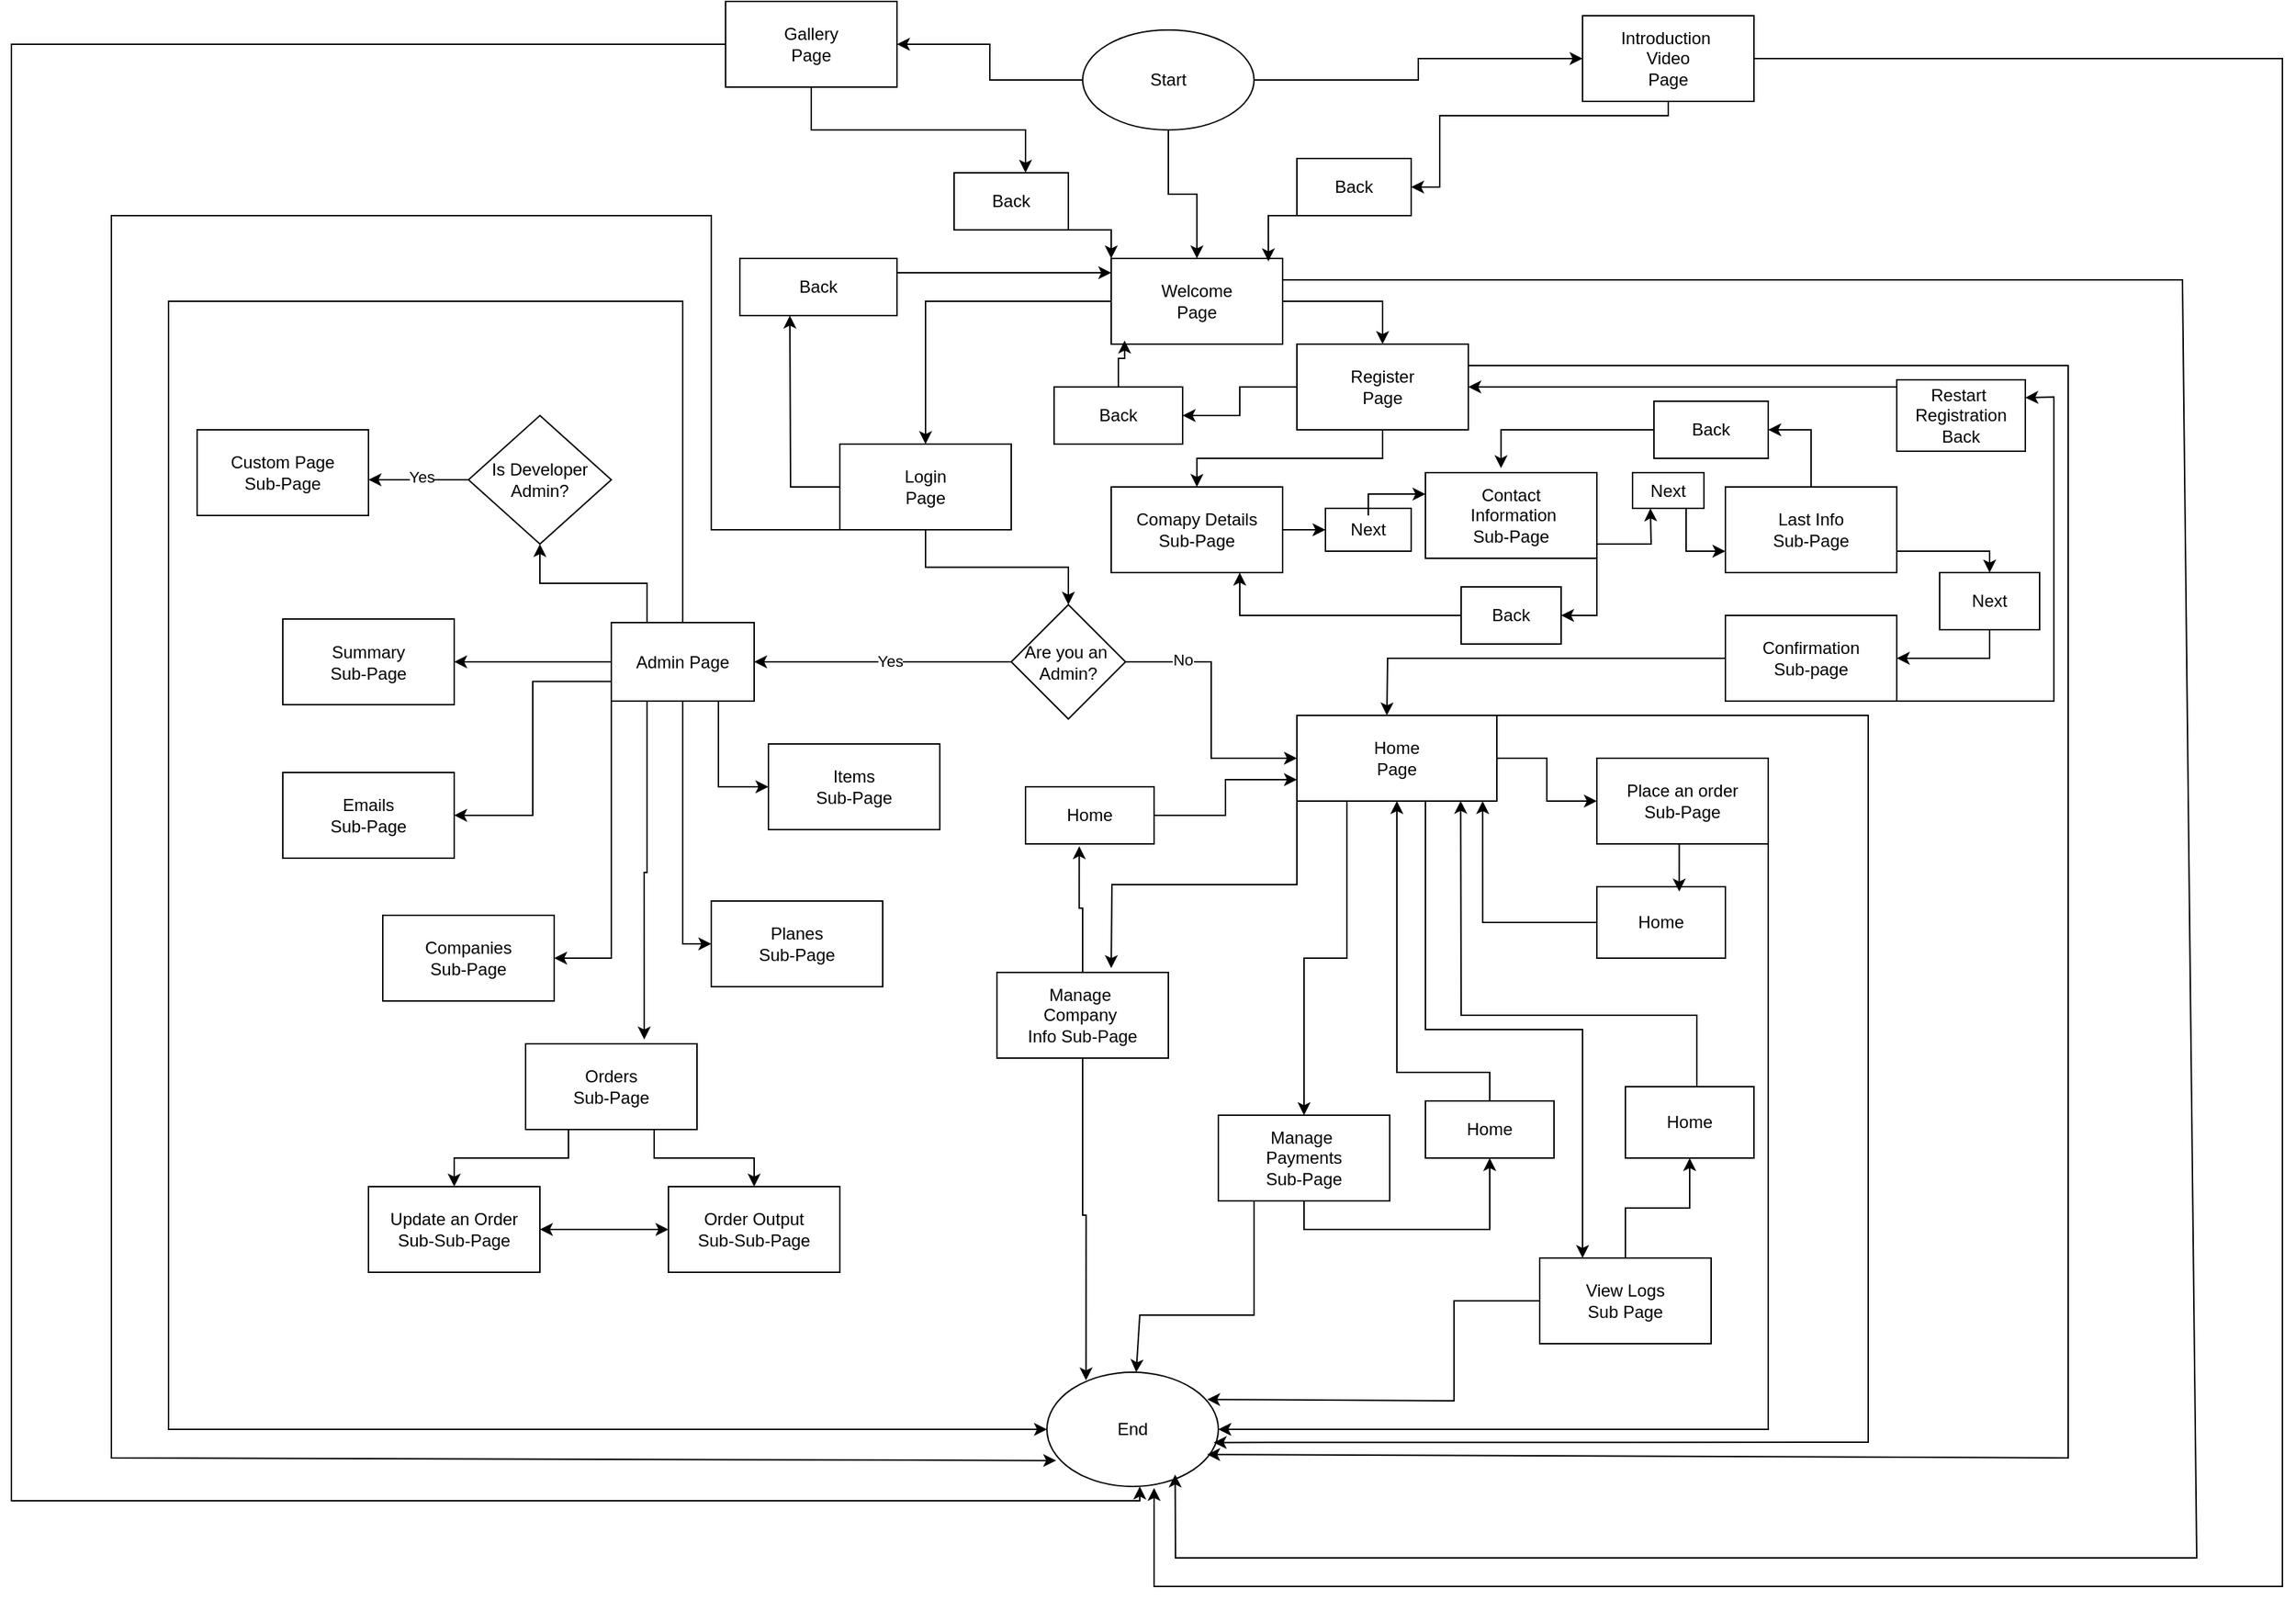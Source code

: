 <mxfile version="26.2.2">
  <diagram name="Page-1" id="-znicUmSZydc2KC38OyJ">
    <mxGraphModel dx="2530" dy="2089" grid="1" gridSize="10" guides="1" tooltips="1" connect="1" arrows="1" fold="1" page="1" pageScale="1" pageWidth="850" pageHeight="1100" math="0" shadow="0">
      <root>
        <mxCell id="0" />
        <mxCell id="1" parent="0" />
        <mxCell id="RxotbF4VRwW70MIJQykr-10" style="edgeStyle=orthogonalEdgeStyle;rounded=0;orthogonalLoop=1;jettySize=auto;html=1;entryX=0.5;entryY=0;entryDx=0;entryDy=0;" parent="1" source="RxotbF4VRwW70MIJQykr-1" target="RxotbF4VRwW70MIJQykr-2" edge="1">
          <mxGeometry relative="1" as="geometry" />
        </mxCell>
        <mxCell id="RxotbF4VRwW70MIJQykr-19" value="" style="edgeStyle=orthogonalEdgeStyle;rounded=0;orthogonalLoop=1;jettySize=auto;html=1;" parent="1" source="RxotbF4VRwW70MIJQykr-1" target="RxotbF4VRwW70MIJQykr-18" edge="1">
          <mxGeometry relative="1" as="geometry" />
        </mxCell>
        <mxCell id="RxotbF4VRwW70MIJQykr-21" value="" style="edgeStyle=orthogonalEdgeStyle;rounded=0;orthogonalLoop=1;jettySize=auto;html=1;" parent="1" source="RxotbF4VRwW70MIJQykr-1" target="RxotbF4VRwW70MIJQykr-20" edge="1">
          <mxGeometry relative="1" as="geometry" />
        </mxCell>
        <mxCell id="RxotbF4VRwW70MIJQykr-1" value="Start" style="ellipse;whiteSpace=wrap;html=1;" parent="1" vertex="1">
          <mxGeometry x="330" y="10" width="120" height="70" as="geometry" />
        </mxCell>
        <mxCell id="RxotbF4VRwW70MIJQykr-6" value="" style="edgeStyle=orthogonalEdgeStyle;rounded=0;orthogonalLoop=1;jettySize=auto;html=1;" parent="1" source="RxotbF4VRwW70MIJQykr-2" target="RxotbF4VRwW70MIJQykr-5" edge="1">
          <mxGeometry relative="1" as="geometry" />
        </mxCell>
        <mxCell id="TgoKjytJ8Vac0LaPC_0v-25" style="edgeStyle=orthogonalEdgeStyle;rounded=0;orthogonalLoop=1;jettySize=auto;html=1;exitX=1;exitY=0.5;exitDx=0;exitDy=0;entryX=0.5;entryY=0;entryDx=0;entryDy=0;" edge="1" parent="1" source="RxotbF4VRwW70MIJQykr-2" target="RxotbF4VRwW70MIJQykr-11">
          <mxGeometry relative="1" as="geometry" />
        </mxCell>
        <mxCell id="RxotbF4VRwW70MIJQykr-2" value="Welcome&lt;div&gt;Page&lt;/div&gt;" style="rounded=0;whiteSpace=wrap;html=1;" parent="1" vertex="1">
          <mxGeometry x="350" y="170" width="120" height="60" as="geometry" />
        </mxCell>
        <mxCell id="RxotbF4VRwW70MIJQykr-30" style="edgeStyle=orthogonalEdgeStyle;rounded=0;orthogonalLoop=1;jettySize=auto;html=1;exitX=0.5;exitY=1;exitDx=0;exitDy=0;entryX=0.5;entryY=0;entryDx=0;entryDy=0;" parent="1" source="RxotbF4VRwW70MIJQykr-5" target="RxotbF4VRwW70MIJQykr-29" edge="1">
          <mxGeometry relative="1" as="geometry" />
        </mxCell>
        <mxCell id="RxotbF4VRwW70MIJQykr-5" value="Login&lt;div&gt;Page&lt;/div&gt;" style="rounded=0;whiteSpace=wrap;html=1;" parent="1" vertex="1">
          <mxGeometry x="160" y="300" width="120" height="60" as="geometry" />
        </mxCell>
        <mxCell id="RxotbF4VRwW70MIJQykr-9" style="edgeStyle=orthogonalEdgeStyle;rounded=0;orthogonalLoop=1;jettySize=auto;html=1;exitX=1;exitY=0.5;exitDx=0;exitDy=0;" parent="1" source="RxotbF4VRwW70MIJQykr-7" edge="1">
          <mxGeometry relative="1" as="geometry">
            <mxPoint x="350" y="180" as="targetPoint" />
            <mxPoint x="250" y="90" as="sourcePoint" />
            <Array as="points">
              <mxPoint x="350" y="180" />
            </Array>
          </mxGeometry>
        </mxCell>
        <mxCell id="RxotbF4VRwW70MIJQykr-7" value="Back" style="rounded=0;whiteSpace=wrap;html=1;" parent="1" vertex="1">
          <mxGeometry x="90" y="170" width="110" height="40" as="geometry" />
        </mxCell>
        <mxCell id="RxotbF4VRwW70MIJQykr-36" style="edgeStyle=orthogonalEdgeStyle;rounded=0;orthogonalLoop=1;jettySize=auto;html=1;exitX=0.5;exitY=1;exitDx=0;exitDy=0;" parent="1" source="RxotbF4VRwW70MIJQykr-11" target="RxotbF4VRwW70MIJQykr-35" edge="1">
          <mxGeometry relative="1" as="geometry" />
        </mxCell>
        <mxCell id="TgoKjytJ8Vac0LaPC_0v-3" value="" style="edgeStyle=orthogonalEdgeStyle;rounded=0;orthogonalLoop=1;jettySize=auto;html=1;" edge="1" parent="1" source="RxotbF4VRwW70MIJQykr-11" target="RxotbF4VRwW70MIJQykr-13">
          <mxGeometry relative="1" as="geometry" />
        </mxCell>
        <mxCell id="RxotbF4VRwW70MIJQykr-11" value="Register&lt;div&gt;Page&lt;/div&gt;" style="whiteSpace=wrap;html=1;rounded=0;" parent="1" vertex="1">
          <mxGeometry x="480" y="230" width="120" height="60" as="geometry" />
        </mxCell>
        <mxCell id="RxotbF4VRwW70MIJQykr-13" value="Back" style="whiteSpace=wrap;html=1;rounded=0;" parent="1" vertex="1">
          <mxGeometry x="310" y="260" width="90" height="40" as="geometry" />
        </mxCell>
        <mxCell id="RxotbF4VRwW70MIJQykr-16" style="edgeStyle=orthogonalEdgeStyle;rounded=0;orthogonalLoop=1;jettySize=auto;html=1;exitX=0;exitY=0.5;exitDx=0;exitDy=0;" parent="1" source="RxotbF4VRwW70MIJQykr-5" edge="1">
          <mxGeometry relative="1" as="geometry">
            <mxPoint x="125" y="210" as="targetPoint" />
          </mxGeometry>
        </mxCell>
        <mxCell id="RxotbF4VRwW70MIJQykr-25" value="" style="edgeStyle=orthogonalEdgeStyle;rounded=0;orthogonalLoop=1;jettySize=auto;html=1;" parent="1" source="RxotbF4VRwW70MIJQykr-18" target="RxotbF4VRwW70MIJQykr-24" edge="1">
          <mxGeometry relative="1" as="geometry">
            <Array as="points">
              <mxPoint x="140" y="80" />
              <mxPoint x="290" y="80" />
            </Array>
          </mxGeometry>
        </mxCell>
        <mxCell id="RxotbF4VRwW70MIJQykr-18" value="Gallery&lt;div&gt;Page&lt;/div&gt;" style="whiteSpace=wrap;html=1;" parent="1" vertex="1">
          <mxGeometry x="80" y="-10" width="120" height="60" as="geometry" />
        </mxCell>
        <mxCell id="RxotbF4VRwW70MIJQykr-23" value="" style="edgeStyle=orthogonalEdgeStyle;rounded=0;orthogonalLoop=1;jettySize=auto;html=1;" parent="1" source="RxotbF4VRwW70MIJQykr-20" target="RxotbF4VRwW70MIJQykr-22" edge="1">
          <mxGeometry relative="1" as="geometry">
            <Array as="points">
              <mxPoint x="740" y="70" />
              <mxPoint x="580" y="70" />
              <mxPoint x="580" y="120" />
            </Array>
          </mxGeometry>
        </mxCell>
        <mxCell id="RxotbF4VRwW70MIJQykr-20" value="Introduction&amp;nbsp;&lt;div&gt;Video&lt;/div&gt;&lt;div&gt;Page&lt;/div&gt;" style="whiteSpace=wrap;html=1;" parent="1" vertex="1">
          <mxGeometry x="680" width="120" height="60" as="geometry" />
        </mxCell>
        <mxCell id="RxotbF4VRwW70MIJQykr-22" value="Back" style="whiteSpace=wrap;html=1;" parent="1" vertex="1">
          <mxGeometry x="480" y="100" width="80" height="40" as="geometry" />
        </mxCell>
        <mxCell id="RxotbF4VRwW70MIJQykr-28" style="edgeStyle=orthogonalEdgeStyle;rounded=0;orthogonalLoop=1;jettySize=auto;html=1;exitX=1;exitY=1;exitDx=0;exitDy=0;entryX=0;entryY=0;entryDx=0;entryDy=0;" parent="1" source="RxotbF4VRwW70MIJQykr-24" target="RxotbF4VRwW70MIJQykr-2" edge="1">
          <mxGeometry relative="1" as="geometry" />
        </mxCell>
        <mxCell id="RxotbF4VRwW70MIJQykr-24" value="Back" style="whiteSpace=wrap;html=1;" parent="1" vertex="1">
          <mxGeometry x="240" y="110" width="80" height="40" as="geometry" />
        </mxCell>
        <mxCell id="RxotbF4VRwW70MIJQykr-27" style="edgeStyle=orthogonalEdgeStyle;rounded=0;orthogonalLoop=1;jettySize=auto;html=1;exitX=0;exitY=1;exitDx=0;exitDy=0;entryX=0.917;entryY=0.033;entryDx=0;entryDy=0;entryPerimeter=0;" parent="1" source="RxotbF4VRwW70MIJQykr-22" target="RxotbF4VRwW70MIJQykr-2" edge="1">
          <mxGeometry relative="1" as="geometry" />
        </mxCell>
        <mxCell id="RxotbF4VRwW70MIJQykr-32" value="" style="edgeStyle=orthogonalEdgeStyle;rounded=0;orthogonalLoop=1;jettySize=auto;html=1;" parent="1" source="RxotbF4VRwW70MIJQykr-29" target="RxotbF4VRwW70MIJQykr-31" edge="1">
          <mxGeometry relative="1" as="geometry" />
        </mxCell>
        <mxCell id="RxotbF4VRwW70MIJQykr-37" value="Yes" style="edgeLabel;html=1;align=center;verticalAlign=middle;resizable=0;points=[];" parent="RxotbF4VRwW70MIJQykr-32" vertex="1" connectable="0">
          <mxGeometry x="-0.05" y="-1" relative="1" as="geometry">
            <mxPoint as="offset" />
          </mxGeometry>
        </mxCell>
        <mxCell id="RxotbF4VRwW70MIJQykr-34" value="" style="edgeStyle=orthogonalEdgeStyle;rounded=0;orthogonalLoop=1;jettySize=auto;html=1;" parent="1" source="RxotbF4VRwW70MIJQykr-29" target="RxotbF4VRwW70MIJQykr-33" edge="1">
          <mxGeometry relative="1" as="geometry" />
        </mxCell>
        <mxCell id="RxotbF4VRwW70MIJQykr-38" value="No" style="edgeLabel;html=1;align=center;verticalAlign=middle;resizable=0;points=[];" parent="RxotbF4VRwW70MIJQykr-34" vertex="1" connectable="0">
          <mxGeometry x="-0.572" y="2" relative="1" as="geometry">
            <mxPoint as="offset" />
          </mxGeometry>
        </mxCell>
        <mxCell id="RxotbF4VRwW70MIJQykr-29" value="Are you an&amp;nbsp;&lt;div&gt;Admin?&lt;/div&gt;" style="rhombus;whiteSpace=wrap;html=1;" parent="1" vertex="1">
          <mxGeometry x="280" y="412.5" width="80" height="80" as="geometry" />
        </mxCell>
        <mxCell id="RxotbF4VRwW70MIJQykr-42" value="" style="edgeStyle=orthogonalEdgeStyle;rounded=0;orthogonalLoop=1;jettySize=auto;html=1;" parent="1" source="RxotbF4VRwW70MIJQykr-31" target="RxotbF4VRwW70MIJQykr-41" edge="1">
          <mxGeometry relative="1" as="geometry" />
        </mxCell>
        <mxCell id="RxotbF4VRwW70MIJQykr-48" style="edgeStyle=orthogonalEdgeStyle;rounded=0;orthogonalLoop=1;jettySize=auto;html=1;exitX=0.75;exitY=1;exitDx=0;exitDy=0;entryX=0;entryY=0.5;entryDx=0;entryDy=0;" parent="1" source="RxotbF4VRwW70MIJQykr-31" target="RxotbF4VRwW70MIJQykr-43" edge="1">
          <mxGeometry relative="1" as="geometry" />
        </mxCell>
        <mxCell id="RxotbF4VRwW70MIJQykr-49" style="edgeStyle=orthogonalEdgeStyle;rounded=0;orthogonalLoop=1;jettySize=auto;html=1;exitX=0.5;exitY=1;exitDx=0;exitDy=0;entryX=0;entryY=0.5;entryDx=0;entryDy=0;" parent="1" source="RxotbF4VRwW70MIJQykr-31" target="RxotbF4VRwW70MIJQykr-44" edge="1">
          <mxGeometry relative="1" as="geometry" />
        </mxCell>
        <mxCell id="RxotbF4VRwW70MIJQykr-52" style="edgeStyle=orthogonalEdgeStyle;rounded=0;orthogonalLoop=1;jettySize=auto;html=1;exitX=0;exitY=1;exitDx=0;exitDy=0;entryX=1;entryY=0.5;entryDx=0;entryDy=0;" parent="1" source="RxotbF4VRwW70MIJQykr-31" target="RxotbF4VRwW70MIJQykr-46" edge="1">
          <mxGeometry relative="1" as="geometry" />
        </mxCell>
        <mxCell id="RxotbF4VRwW70MIJQykr-53" style="edgeStyle=orthogonalEdgeStyle;rounded=0;orthogonalLoop=1;jettySize=auto;html=1;exitX=0;exitY=0.75;exitDx=0;exitDy=0;entryX=1;entryY=0.5;entryDx=0;entryDy=0;" parent="1" source="RxotbF4VRwW70MIJQykr-31" target="RxotbF4VRwW70MIJQykr-45" edge="1">
          <mxGeometry relative="1" as="geometry" />
        </mxCell>
        <mxCell id="RxotbF4VRwW70MIJQykr-56" style="edgeStyle=orthogonalEdgeStyle;rounded=0;orthogonalLoop=1;jettySize=auto;html=1;exitX=0.25;exitY=0;exitDx=0;exitDy=0;entryX=0.5;entryY=1;entryDx=0;entryDy=0;" parent="1" source="RxotbF4VRwW70MIJQykr-31" target="RxotbF4VRwW70MIJQykr-55" edge="1">
          <mxGeometry relative="1" as="geometry" />
        </mxCell>
        <mxCell id="RxotbF4VRwW70MIJQykr-57" value="&lt;div&gt;&lt;br&gt;&lt;/div&gt;&lt;div&gt;&lt;br&gt;&lt;/div&gt;" style="edgeLabel;html=1;align=center;verticalAlign=middle;resizable=0;points=[];" parent="RxotbF4VRwW70MIJQykr-56" vertex="1" connectable="0">
          <mxGeometry x="0.023" y="-2" relative="1" as="geometry">
            <mxPoint x="1" as="offset" />
          </mxGeometry>
        </mxCell>
        <mxCell id="RxotbF4VRwW70MIJQykr-31" value="Admin Page" style="whiteSpace=wrap;html=1;" parent="1" vertex="1">
          <mxGeometry y="425" width="100" height="55" as="geometry" />
        </mxCell>
        <mxCell id="RxotbF4VRwW70MIJQykr-70" style="edgeStyle=orthogonalEdgeStyle;rounded=0;orthogonalLoop=1;jettySize=auto;html=1;exitX=0.25;exitY=1;exitDx=0;exitDy=0;entryX=0.5;entryY=0;entryDx=0;entryDy=0;" parent="1" source="RxotbF4VRwW70MIJQykr-33" target="RxotbF4VRwW70MIJQykr-65" edge="1">
          <mxGeometry relative="1" as="geometry" />
        </mxCell>
        <mxCell id="RxotbF4VRwW70MIJQykr-71" style="edgeStyle=orthogonalEdgeStyle;rounded=0;orthogonalLoop=1;jettySize=auto;html=1;exitX=0.75;exitY=1;exitDx=0;exitDy=0;entryX=0.25;entryY=0;entryDx=0;entryDy=0;" parent="1" source="RxotbF4VRwW70MIJQykr-33" target="RxotbF4VRwW70MIJQykr-66" edge="1">
          <mxGeometry relative="1" as="geometry">
            <Array as="points">
              <mxPoint x="570" y="550" />
              <mxPoint x="570" y="710" />
              <mxPoint x="680" y="710" />
            </Array>
          </mxGeometry>
        </mxCell>
        <mxCell id="RxotbF4VRwW70MIJQykr-72" style="edgeStyle=orthogonalEdgeStyle;rounded=0;orthogonalLoop=1;jettySize=auto;html=1;exitX=1;exitY=0.5;exitDx=0;exitDy=0;entryX=0;entryY=0.5;entryDx=0;entryDy=0;" parent="1" source="RxotbF4VRwW70MIJQykr-33" target="RxotbF4VRwW70MIJQykr-67" edge="1">
          <mxGeometry relative="1" as="geometry" />
        </mxCell>
        <mxCell id="RxotbF4VRwW70MIJQykr-33" value="Home&lt;div&gt;Page&lt;/div&gt;" style="whiteSpace=wrap;html=1;" parent="1" vertex="1">
          <mxGeometry x="480" y="490" width="140" height="60" as="geometry" />
        </mxCell>
        <mxCell id="TgoKjytJ8Vac0LaPC_0v-29" style="edgeStyle=orthogonalEdgeStyle;rounded=0;orthogonalLoop=1;jettySize=auto;html=1;exitX=1;exitY=0.5;exitDx=0;exitDy=0;entryX=0;entryY=0.5;entryDx=0;entryDy=0;" edge="1" parent="1" source="RxotbF4VRwW70MIJQykr-35" target="TgoKjytJ8Vac0LaPC_0v-28">
          <mxGeometry relative="1" as="geometry" />
        </mxCell>
        <mxCell id="RxotbF4VRwW70MIJQykr-35" value="Comapy Details&lt;div&gt;Sub-Page&lt;/div&gt;" style="whiteSpace=wrap;html=1;rounded=0;" parent="1" vertex="1">
          <mxGeometry x="350" y="330" width="120" height="60" as="geometry" />
        </mxCell>
        <mxCell id="RxotbF4VRwW70MIJQykr-41" value="Summary&lt;div&gt;Sub-Page&lt;/div&gt;" style="whiteSpace=wrap;html=1;" parent="1" vertex="1">
          <mxGeometry x="-230" y="422.5" width="120" height="60" as="geometry" />
        </mxCell>
        <mxCell id="RxotbF4VRwW70MIJQykr-43" value="Items&lt;div&gt;Sub-Page&lt;/div&gt;" style="whiteSpace=wrap;html=1;" parent="1" vertex="1">
          <mxGeometry x="110" y="510" width="120" height="60" as="geometry" />
        </mxCell>
        <mxCell id="RxotbF4VRwW70MIJQykr-44" value="Planes&lt;div&gt;Sub-Page&lt;/div&gt;" style="whiteSpace=wrap;html=1;" parent="1" vertex="1">
          <mxGeometry x="70" y="620" width="120" height="60" as="geometry" />
        </mxCell>
        <mxCell id="RxotbF4VRwW70MIJQykr-45" value="Emails&lt;div&gt;Sub-Page&lt;/div&gt;" style="whiteSpace=wrap;html=1;" parent="1" vertex="1">
          <mxGeometry x="-230" y="530" width="120" height="60" as="geometry" />
        </mxCell>
        <mxCell id="RxotbF4VRwW70MIJQykr-46" value="Companies&lt;div&gt;Sub-Page&lt;/div&gt;" style="whiteSpace=wrap;html=1;" parent="1" vertex="1">
          <mxGeometry x="-160" y="630" width="120" height="60" as="geometry" />
        </mxCell>
        <mxCell id="XwJw89A8hsT24YQSYN0T-3" style="edgeStyle=orthogonalEdgeStyle;rounded=0;orthogonalLoop=1;jettySize=auto;html=1;exitX=0.25;exitY=1;exitDx=0;exitDy=0;entryX=0.5;entryY=0;entryDx=0;entryDy=0;" parent="1" source="RxotbF4VRwW70MIJQykr-47" target="XwJw89A8hsT24YQSYN0T-1" edge="1">
          <mxGeometry relative="1" as="geometry" />
        </mxCell>
        <mxCell id="XwJw89A8hsT24YQSYN0T-4" style="edgeStyle=orthogonalEdgeStyle;rounded=0;orthogonalLoop=1;jettySize=auto;html=1;exitX=0.75;exitY=1;exitDx=0;exitDy=0;" parent="1" source="RxotbF4VRwW70MIJQykr-47" target="XwJw89A8hsT24YQSYN0T-2" edge="1">
          <mxGeometry relative="1" as="geometry" />
        </mxCell>
        <mxCell id="RxotbF4VRwW70MIJQykr-47" value="Orders&lt;div&gt;Sub-Page&lt;/div&gt;" style="whiteSpace=wrap;html=1;" parent="1" vertex="1">
          <mxGeometry x="-60" y="720" width="120" height="60" as="geometry" />
        </mxCell>
        <mxCell id="RxotbF4VRwW70MIJQykr-54" style="edgeStyle=orthogonalEdgeStyle;rounded=0;orthogonalLoop=1;jettySize=auto;html=1;exitX=0.25;exitY=1;exitDx=0;exitDy=0;entryX=0.692;entryY=-0.05;entryDx=0;entryDy=0;entryPerimeter=0;" parent="1" source="RxotbF4VRwW70MIJQykr-31" target="RxotbF4VRwW70MIJQykr-47" edge="1">
          <mxGeometry relative="1" as="geometry" />
        </mxCell>
        <mxCell id="RxotbF4VRwW70MIJQykr-59" style="edgeStyle=orthogonalEdgeStyle;rounded=0;orthogonalLoop=1;jettySize=auto;html=1;exitX=0;exitY=0.5;exitDx=0;exitDy=0;" parent="1" source="RxotbF4VRwW70MIJQykr-55" edge="1">
          <mxGeometry relative="1" as="geometry">
            <mxPoint x="-170" y="325" as="targetPoint" />
          </mxGeometry>
        </mxCell>
        <mxCell id="RxotbF4VRwW70MIJQykr-60" value="Yes" style="edgeLabel;html=1;align=center;verticalAlign=middle;resizable=0;points=[];" parent="RxotbF4VRwW70MIJQykr-59" vertex="1" connectable="0">
          <mxGeometry x="-0.064" y="-2" relative="1" as="geometry">
            <mxPoint as="offset" />
          </mxGeometry>
        </mxCell>
        <mxCell id="RxotbF4VRwW70MIJQykr-55" value="Is Developer Admin?" style="rhombus;whiteSpace=wrap;html=1;" parent="1" vertex="1">
          <mxGeometry x="-100" y="280" width="100" height="90" as="geometry" />
        </mxCell>
        <mxCell id="RxotbF4VRwW70MIJQykr-61" value="Custom Page&lt;div&gt;Sub-Page&lt;/div&gt;" style="rounded=0;whiteSpace=wrap;html=1;" parent="1" vertex="1">
          <mxGeometry x="-290" y="290" width="120" height="60" as="geometry" />
        </mxCell>
        <mxCell id="RxotbF4VRwW70MIJQykr-64" value="Manage&amp;nbsp;&lt;div&gt;Company&amp;nbsp;&lt;/div&gt;&lt;div&gt;Info Sub-Page&lt;/div&gt;" style="rounded=0;whiteSpace=wrap;html=1;" parent="1" vertex="1">
          <mxGeometry x="270" y="670" width="120" height="60" as="geometry" />
        </mxCell>
        <mxCell id="TgoKjytJ8Vac0LaPC_0v-15" style="edgeStyle=orthogonalEdgeStyle;rounded=0;orthogonalLoop=1;jettySize=auto;html=1;exitX=0.5;exitY=1;exitDx=0;exitDy=0;entryX=0.5;entryY=1;entryDx=0;entryDy=0;" edge="1" parent="1" source="RxotbF4VRwW70MIJQykr-65" target="TgoKjytJ8Vac0LaPC_0v-9">
          <mxGeometry relative="1" as="geometry" />
        </mxCell>
        <mxCell id="RxotbF4VRwW70MIJQykr-65" value="Manage&amp;nbsp;&lt;div&gt;Payments&lt;/div&gt;&lt;div&gt;Sub-Page&lt;/div&gt;" style="rounded=0;whiteSpace=wrap;html=1;" parent="1" vertex="1">
          <mxGeometry x="425" y="770" width="120" height="60" as="geometry" />
        </mxCell>
        <mxCell id="TgoKjytJ8Vac0LaPC_0v-12" style="edgeStyle=orthogonalEdgeStyle;rounded=0;orthogonalLoop=1;jettySize=auto;html=1;entryX=0.5;entryY=1;entryDx=0;entryDy=0;" edge="1" parent="1" source="RxotbF4VRwW70MIJQykr-66" target="TgoKjytJ8Vac0LaPC_0v-7">
          <mxGeometry relative="1" as="geometry" />
        </mxCell>
        <mxCell id="RxotbF4VRwW70MIJQykr-66" value="View Logs&lt;div&gt;Sub Page&lt;/div&gt;" style="rounded=0;whiteSpace=wrap;html=1;" parent="1" vertex="1">
          <mxGeometry x="650" y="870" width="120" height="60" as="geometry" />
        </mxCell>
        <mxCell id="RxotbF4VRwW70MIJQykr-67" value="Place an order&lt;div&gt;Sub-Page&lt;/div&gt;" style="rounded=0;whiteSpace=wrap;html=1;" parent="1" vertex="1">
          <mxGeometry x="690" y="520" width="120" height="60" as="geometry" />
        </mxCell>
        <mxCell id="RxotbF4VRwW70MIJQykr-69" style="edgeStyle=orthogonalEdgeStyle;rounded=0;orthogonalLoop=1;jettySize=auto;html=1;exitX=0;exitY=1;exitDx=0;exitDy=0;" parent="1" source="RxotbF4VRwW70MIJQykr-33" edge="1">
          <mxGeometry relative="1" as="geometry">
            <mxPoint x="350" y="667" as="targetPoint" />
          </mxGeometry>
        </mxCell>
        <mxCell id="TgoKjytJ8Vac0LaPC_0v-44" style="edgeStyle=orthogonalEdgeStyle;rounded=0;orthogonalLoop=1;jettySize=auto;html=1;exitX=1;exitY=1;exitDx=0;exitDy=0;entryX=1;entryY=0.5;entryDx=0;entryDy=0;" edge="1" parent="1" source="RxotbF4VRwW70MIJQykr-73" target="TgoKjytJ8Vac0LaPC_0v-43">
          <mxGeometry relative="1" as="geometry">
            <Array as="points">
              <mxPoint x="690" y="420" />
            </Array>
          </mxGeometry>
        </mxCell>
        <mxCell id="RxotbF4VRwW70MIJQykr-73" value="Contact&lt;div&gt;&amp;nbsp;Information&lt;/div&gt;&lt;div&gt;Sub-Page&lt;/div&gt;" style="whiteSpace=wrap;html=1;rounded=0;" parent="1" vertex="1">
          <mxGeometry x="570" y="320" width="120" height="60" as="geometry" />
        </mxCell>
        <mxCell id="TgoKjytJ8Vac0LaPC_0v-41" style="edgeStyle=orthogonalEdgeStyle;rounded=0;orthogonalLoop=1;jettySize=auto;html=1;exitX=1;exitY=0.75;exitDx=0;exitDy=0;entryX=0.5;entryY=0;entryDx=0;entryDy=0;" edge="1" parent="1" source="RxotbF4VRwW70MIJQykr-75" target="TgoKjytJ8Vac0LaPC_0v-39">
          <mxGeometry relative="1" as="geometry">
            <Array as="points">
              <mxPoint x="965" y="375" />
            </Array>
          </mxGeometry>
        </mxCell>
        <mxCell id="TgoKjytJ8Vac0LaPC_0v-49" style="edgeStyle=orthogonalEdgeStyle;rounded=0;orthogonalLoop=1;jettySize=auto;html=1;exitX=0.5;exitY=0;exitDx=0;exitDy=0;entryX=1;entryY=0.5;entryDx=0;entryDy=0;" edge="1" parent="1" source="RxotbF4VRwW70MIJQykr-75" target="TgoKjytJ8Vac0LaPC_0v-48">
          <mxGeometry relative="1" as="geometry" />
        </mxCell>
        <mxCell id="RxotbF4VRwW70MIJQykr-75" value="Last Info&lt;div&gt;Sub-Page&lt;/div&gt;" style="whiteSpace=wrap;html=1;rounded=0;" parent="1" vertex="1">
          <mxGeometry x="780" y="330" width="120" height="60" as="geometry" />
        </mxCell>
        <mxCell id="RxotbF4VRwW70MIJQykr-77" value="Confirmation&lt;div&gt;Sub-page&lt;/div&gt;" style="whiteSpace=wrap;html=1;rounded=0;" parent="1" vertex="1">
          <mxGeometry x="780" y="420" width="120" height="60" as="geometry" />
        </mxCell>
        <mxCell id="RxotbF4VRwW70MIJQykr-80" style="edgeStyle=orthogonalEdgeStyle;rounded=0;orthogonalLoop=1;jettySize=auto;html=1;exitX=0;exitY=0.5;exitDx=0;exitDy=0;" parent="1" source="RxotbF4VRwW70MIJQykr-77" edge="1">
          <mxGeometry relative="1" as="geometry">
            <mxPoint x="543" y="490" as="targetPoint" />
          </mxGeometry>
        </mxCell>
        <mxCell id="RxotbF4VRwW70MIJQykr-89" value="End" style="ellipse;whiteSpace=wrap;html=1;" parent="1" vertex="1">
          <mxGeometry x="305" y="950" width="120" height="80" as="geometry" />
        </mxCell>
        <mxCell id="RxotbF4VRwW70MIJQykr-90" value="" style="endArrow=classic;html=1;rounded=0;exitX=0.5;exitY=0;exitDx=0;exitDy=0;entryX=0;entryY=0.5;entryDx=0;entryDy=0;" parent="1" source="RxotbF4VRwW70MIJQykr-31" target="RxotbF4VRwW70MIJQykr-89" edge="1">
          <mxGeometry width="50" height="50" relative="1" as="geometry">
            <mxPoint x="50" y="420" as="sourcePoint" />
            <mxPoint x="100" y="370" as="targetPoint" />
            <Array as="points">
              <mxPoint x="50" y="200" />
              <mxPoint x="-310" y="200" />
              <mxPoint x="-310" y="990" />
            </Array>
          </mxGeometry>
        </mxCell>
        <mxCell id="RxotbF4VRwW70MIJQykr-93" value="" style="endArrow=classic;html=1;rounded=0;entryX=0.054;entryY=0.773;entryDx=0;entryDy=0;entryPerimeter=0;" parent="1" target="RxotbF4VRwW70MIJQykr-89" edge="1">
          <mxGeometry width="50" height="50" relative="1" as="geometry">
            <mxPoint x="160" y="360" as="sourcePoint" />
            <mxPoint x="210" y="310" as="targetPoint" />
            <Array as="points">
              <mxPoint x="70" y="360" />
              <mxPoint x="70" y="140" />
              <mxPoint x="-350" y="140" />
              <mxPoint x="-350" y="1010" />
            </Array>
          </mxGeometry>
        </mxCell>
        <mxCell id="RxotbF4VRwW70MIJQykr-94" value="" style="endArrow=classic;html=1;rounded=0;exitX=0;exitY=0.5;exitDx=0;exitDy=0;" parent="1" edge="1" source="RxotbF4VRwW70MIJQykr-18">
          <mxGeometry width="50" height="50" relative="1" as="geometry">
            <mxPoint x="150" y="110" as="sourcePoint" />
            <mxPoint x="370" y="1030" as="targetPoint" />
            <Array as="points">
              <mxPoint x="-420" y="20" />
              <mxPoint x="-420" y="1040" />
              <mxPoint x="370" y="1040" />
            </Array>
          </mxGeometry>
        </mxCell>
        <mxCell id="RxotbF4VRwW70MIJQykr-95" value="" style="endArrow=classic;html=1;rounded=0;exitX=1;exitY=0.5;exitDx=0;exitDy=0;" parent="1" edge="1" source="RxotbF4VRwW70MIJQykr-20">
          <mxGeometry width="50" height="50" relative="1" as="geometry">
            <mxPoint x="650" y="110" as="sourcePoint" />
            <mxPoint x="380" y="1031" as="targetPoint" />
            <Array as="points">
              <mxPoint x="1170" y="30" />
              <mxPoint x="1170" y="1100" />
              <mxPoint x="380" y="1100" />
            </Array>
          </mxGeometry>
        </mxCell>
        <mxCell id="RxotbF4VRwW70MIJQykr-97" value="" style="endArrow=classic;html=1;rounded=0;" parent="1" target="RxotbF4VRwW70MIJQykr-89" edge="1">
          <mxGeometry width="50" height="50" relative="1" as="geometry">
            <mxPoint x="450" y="830" as="sourcePoint" />
            <mxPoint x="500" y="660" as="targetPoint" />
            <Array as="points">
              <mxPoint x="450" y="910" />
              <mxPoint x="370" y="910" />
            </Array>
          </mxGeometry>
        </mxCell>
        <mxCell id="RxotbF4VRwW70MIJQykr-99" value="" style="endArrow=classic;html=1;rounded=0;entryX=0.935;entryY=0.238;entryDx=0;entryDy=0;entryPerimeter=0;exitX=0;exitY=0.5;exitDx=0;exitDy=0;" parent="1" target="RxotbF4VRwW70MIJQykr-89" edge="1" source="RxotbF4VRwW70MIJQykr-66">
          <mxGeometry width="50" height="50" relative="1" as="geometry">
            <mxPoint x="620" y="710" as="sourcePoint" />
            <mxPoint x="410" y="950" as="targetPoint" />
            <Array as="points">
              <mxPoint x="590" y="900" />
              <mxPoint x="590" y="970" />
            </Array>
          </mxGeometry>
        </mxCell>
        <mxCell id="RxotbF4VRwW70MIJQykr-100" value="" style="endArrow=classic;html=1;rounded=0;entryX=1;entryY=0.5;entryDx=0;entryDy=0;" parent="1" target="RxotbF4VRwW70MIJQykr-89" edge="1">
          <mxGeometry width="50" height="50" relative="1" as="geometry">
            <mxPoint x="810" y="570" as="sourcePoint" />
            <mxPoint x="860" y="520" as="targetPoint" />
            <Array as="points">
              <mxPoint x="810" y="990" />
              <mxPoint x="610" y="990" />
            </Array>
          </mxGeometry>
        </mxCell>
        <mxCell id="RxotbF4VRwW70MIJQykr-101" value="" style="endArrow=classic;html=1;rounded=0;entryX=0.935;entryY=0.72;entryDx=0;entryDy=0;entryPerimeter=0;exitX=1;exitY=0.25;exitDx=0;exitDy=0;" parent="1" target="RxotbF4VRwW70MIJQykr-89" edge="1" source="RxotbF4VRwW70MIJQykr-11">
          <mxGeometry width="50" height="50" relative="1" as="geometry">
            <mxPoint x="560" y="320" as="sourcePoint" />
            <mxPoint x="610" y="270" as="targetPoint" />
            <Array as="points">
              <mxPoint x="1020" y="245" />
              <mxPoint x="1020" y="1010" />
            </Array>
          </mxGeometry>
        </mxCell>
        <mxCell id="RxotbF4VRwW70MIJQykr-102" value="" style="endArrow=classic;html=1;rounded=0;entryX=0.748;entryY=0.895;entryDx=0;entryDy=0;entryPerimeter=0;exitX=1;exitY=0.25;exitDx=0;exitDy=0;" parent="1" target="RxotbF4VRwW70MIJQykr-89" edge="1" source="RxotbF4VRwW70MIJQykr-2">
          <mxGeometry width="50" height="50" relative="1" as="geometry">
            <mxPoint x="470" y="230" as="sourcePoint" />
            <mxPoint x="520" y="180" as="targetPoint" />
            <Array as="points">
              <mxPoint x="1100" y="185" />
              <mxPoint x="1110" y="1080" />
              <mxPoint x="395" y="1080" />
            </Array>
          </mxGeometry>
        </mxCell>
        <mxCell id="XwJw89A8hsT24YQSYN0T-1" value="Update an Order&lt;div&gt;Sub-Sub-Page&lt;/div&gt;" style="rounded=0;whiteSpace=wrap;html=1;" parent="1" vertex="1">
          <mxGeometry x="-170" y="820" width="120" height="60" as="geometry" />
        </mxCell>
        <mxCell id="XwJw89A8hsT24YQSYN0T-2" value="Order Output&lt;div&gt;Sub-Sub-Page&lt;/div&gt;" style="rounded=0;whiteSpace=wrap;html=1;" parent="1" vertex="1">
          <mxGeometry x="40" y="820" width="120" height="60" as="geometry" />
        </mxCell>
        <mxCell id="XwJw89A8hsT24YQSYN0T-5" value="" style="endArrow=classic;startArrow=classic;html=1;rounded=0;entryX=0;entryY=0.5;entryDx=0;entryDy=0;" parent="1" target="XwJw89A8hsT24YQSYN0T-2" edge="1">
          <mxGeometry width="50" height="50" relative="1" as="geometry">
            <mxPoint x="-50" y="850" as="sourcePoint" />
            <mxPoint y="800" as="targetPoint" />
          </mxGeometry>
        </mxCell>
        <mxCell id="TgoKjytJ8Vac0LaPC_0v-2" style="edgeStyle=orthogonalEdgeStyle;rounded=0;orthogonalLoop=1;jettySize=auto;html=1;entryX=0.078;entryY=0.958;entryDx=0;entryDy=0;entryPerimeter=0;" edge="1" parent="1" source="RxotbF4VRwW70MIJQykr-13" target="RxotbF4VRwW70MIJQykr-2">
          <mxGeometry relative="1" as="geometry" />
        </mxCell>
        <mxCell id="TgoKjytJ8Vac0LaPC_0v-4" style="edgeStyle=orthogonalEdgeStyle;rounded=0;orthogonalLoop=1;jettySize=auto;html=1;entryX=0.228;entryY=0.071;entryDx=0;entryDy=0;entryPerimeter=0;" edge="1" parent="1" source="RxotbF4VRwW70MIJQykr-64" target="RxotbF4VRwW70MIJQykr-89">
          <mxGeometry relative="1" as="geometry" />
        </mxCell>
        <mxCell id="TgoKjytJ8Vac0LaPC_0v-6" value="Home" style="rounded=0;whiteSpace=wrap;html=1;" vertex="1" parent="1">
          <mxGeometry x="690" y="610" width="90" height="50" as="geometry" />
        </mxCell>
        <mxCell id="TgoKjytJ8Vac0LaPC_0v-7" value="Home" style="rounded=0;whiteSpace=wrap;html=1;" vertex="1" parent="1">
          <mxGeometry x="710" y="750" width="90" height="50" as="geometry" />
        </mxCell>
        <mxCell id="TgoKjytJ8Vac0LaPC_0v-19" style="edgeStyle=orthogonalEdgeStyle;rounded=0;orthogonalLoop=1;jettySize=auto;html=1;entryX=0;entryY=0.75;entryDx=0;entryDy=0;" edge="1" parent="1" source="TgoKjytJ8Vac0LaPC_0v-8" target="RxotbF4VRwW70MIJQykr-33">
          <mxGeometry relative="1" as="geometry" />
        </mxCell>
        <mxCell id="TgoKjytJ8Vac0LaPC_0v-8" value="Home" style="rounded=0;whiteSpace=wrap;html=1;" vertex="1" parent="1">
          <mxGeometry x="290" y="540" width="90" height="40" as="geometry" />
        </mxCell>
        <mxCell id="TgoKjytJ8Vac0LaPC_0v-17" style="edgeStyle=orthogonalEdgeStyle;rounded=0;orthogonalLoop=1;jettySize=auto;html=1;entryX=0.5;entryY=1;entryDx=0;entryDy=0;" edge="1" parent="1" source="TgoKjytJ8Vac0LaPC_0v-9" target="RxotbF4VRwW70MIJQykr-33">
          <mxGeometry relative="1" as="geometry">
            <Array as="points">
              <mxPoint x="615" y="740" />
              <mxPoint x="550" y="740" />
            </Array>
          </mxGeometry>
        </mxCell>
        <mxCell id="TgoKjytJ8Vac0LaPC_0v-9" value="Home" style="rounded=0;whiteSpace=wrap;html=1;" vertex="1" parent="1">
          <mxGeometry x="570" y="760" width="90" height="40" as="geometry" />
        </mxCell>
        <mxCell id="TgoKjytJ8Vac0LaPC_0v-10" style="edgeStyle=orthogonalEdgeStyle;rounded=0;orthogonalLoop=1;jettySize=auto;html=1;exitX=0.5;exitY=1;exitDx=0;exitDy=0;entryX=0.641;entryY=0.067;entryDx=0;entryDy=0;entryPerimeter=0;" edge="1" parent="1" source="RxotbF4VRwW70MIJQykr-67" target="TgoKjytJ8Vac0LaPC_0v-6">
          <mxGeometry relative="1" as="geometry" />
        </mxCell>
        <mxCell id="TgoKjytJ8Vac0LaPC_0v-11" style="edgeStyle=orthogonalEdgeStyle;rounded=0;orthogonalLoop=1;jettySize=auto;html=1;entryX=0.929;entryY=1;entryDx=0;entryDy=0;entryPerimeter=0;" edge="1" parent="1" source="TgoKjytJ8Vac0LaPC_0v-6" target="RxotbF4VRwW70MIJQykr-33">
          <mxGeometry relative="1" as="geometry" />
        </mxCell>
        <mxCell id="TgoKjytJ8Vac0LaPC_0v-14" value="" style="endArrow=classic;html=1;rounded=0;entryX=0.819;entryY=0.997;entryDx=0;entryDy=0;entryPerimeter=0;" edge="1" parent="1" target="RxotbF4VRwW70MIJQykr-33">
          <mxGeometry width="50" height="50" relative="1" as="geometry">
            <mxPoint x="760" y="750" as="sourcePoint" />
            <mxPoint x="810" y="700" as="targetPoint" />
            <Array as="points">
              <mxPoint x="760" y="700" />
              <mxPoint x="595" y="700" />
            </Array>
          </mxGeometry>
        </mxCell>
        <mxCell id="TgoKjytJ8Vac0LaPC_0v-18" style="edgeStyle=orthogonalEdgeStyle;rounded=0;orthogonalLoop=1;jettySize=auto;html=1;entryX=0.418;entryY=1.04;entryDx=0;entryDy=0;entryPerimeter=0;" edge="1" parent="1" source="RxotbF4VRwW70MIJQykr-64" target="TgoKjytJ8Vac0LaPC_0v-8">
          <mxGeometry relative="1" as="geometry" />
        </mxCell>
        <mxCell id="TgoKjytJ8Vac0LaPC_0v-20" value="" style="endArrow=classic;html=1;rounded=0;entryX=0.973;entryY=0.615;entryDx=0;entryDy=0;entryPerimeter=0;" edge="1" parent="1" target="RxotbF4VRwW70MIJQykr-89">
          <mxGeometry width="50" height="50" relative="1" as="geometry">
            <mxPoint x="620" y="490" as="sourcePoint" />
            <mxPoint x="890" y="990" as="targetPoint" />
            <Array as="points">
              <mxPoint x="880" y="490" />
              <mxPoint x="880" y="999" />
            </Array>
          </mxGeometry>
        </mxCell>
        <mxCell id="TgoKjytJ8Vac0LaPC_0v-21" value="Restart&amp;nbsp;&lt;div&gt;Registration&lt;/div&gt;&lt;div&gt;Back&lt;/div&gt;" style="rounded=0;whiteSpace=wrap;html=1;" vertex="1" parent="1">
          <mxGeometry x="900" y="255" width="90" height="50" as="geometry" />
        </mxCell>
        <mxCell id="TgoKjytJ8Vac0LaPC_0v-24" value="" style="endArrow=classic;html=1;rounded=0;entryX=1;entryY=0.5;entryDx=0;entryDy=0;" edge="1" parent="1" target="RxotbF4VRwW70MIJQykr-11">
          <mxGeometry width="50" height="50" relative="1" as="geometry">
            <mxPoint x="900" y="260" as="sourcePoint" />
            <mxPoint x="950" y="250" as="targetPoint" />
          </mxGeometry>
        </mxCell>
        <mxCell id="TgoKjytJ8Vac0LaPC_0v-28" value="Next" style="rounded=0;whiteSpace=wrap;html=1;" vertex="1" parent="1">
          <mxGeometry x="500" y="345" width="60" height="30" as="geometry" />
        </mxCell>
        <mxCell id="TgoKjytJ8Vac0LaPC_0v-32" value="" style="endArrow=classic;html=1;rounded=0;exitX=0.5;exitY=0.167;exitDx=0;exitDy=0;exitPerimeter=0;entryX=0;entryY=0.25;entryDx=0;entryDy=0;" edge="1" parent="1" source="TgoKjytJ8Vac0LaPC_0v-28" target="RxotbF4VRwW70MIJQykr-73">
          <mxGeometry width="50" height="50" relative="1" as="geometry">
            <mxPoint x="530" y="340" as="sourcePoint" />
            <mxPoint x="580" y="290" as="targetPoint" />
            <Array as="points">
              <mxPoint x="530" y="335" />
            </Array>
          </mxGeometry>
        </mxCell>
        <mxCell id="TgoKjytJ8Vac0LaPC_0v-38" style="edgeStyle=orthogonalEdgeStyle;rounded=0;orthogonalLoop=1;jettySize=auto;html=1;exitX=0.75;exitY=1;exitDx=0;exitDy=0;entryX=0;entryY=0.75;entryDx=0;entryDy=0;" edge="1" parent="1" source="TgoKjytJ8Vac0LaPC_0v-35" target="RxotbF4VRwW70MIJQykr-75">
          <mxGeometry relative="1" as="geometry" />
        </mxCell>
        <mxCell id="TgoKjytJ8Vac0LaPC_0v-35" value="Next" style="rounded=0;whiteSpace=wrap;html=1;" vertex="1" parent="1">
          <mxGeometry x="715" y="320" width="50" height="25" as="geometry" />
        </mxCell>
        <mxCell id="TgoKjytJ8Vac0LaPC_0v-36" value="" style="endArrow=classic;html=1;rounded=0;entryX=0.25;entryY=1;entryDx=0;entryDy=0;" edge="1" parent="1" target="TgoKjytJ8Vac0LaPC_0v-35">
          <mxGeometry width="50" height="50" relative="1" as="geometry">
            <mxPoint x="690" y="370" as="sourcePoint" />
            <mxPoint x="740" y="320" as="targetPoint" />
            <Array as="points">
              <mxPoint x="728" y="370" />
            </Array>
          </mxGeometry>
        </mxCell>
        <mxCell id="TgoKjytJ8Vac0LaPC_0v-40" style="edgeStyle=orthogonalEdgeStyle;rounded=0;orthogonalLoop=1;jettySize=auto;html=1;exitX=0.5;exitY=1;exitDx=0;exitDy=0;entryX=1;entryY=0.5;entryDx=0;entryDy=0;" edge="1" parent="1" source="TgoKjytJ8Vac0LaPC_0v-39" target="RxotbF4VRwW70MIJQykr-77">
          <mxGeometry relative="1" as="geometry" />
        </mxCell>
        <mxCell id="TgoKjytJ8Vac0LaPC_0v-39" value="Next" style="rounded=0;whiteSpace=wrap;html=1;" vertex="1" parent="1">
          <mxGeometry x="930" y="390" width="70" height="40" as="geometry" />
        </mxCell>
        <mxCell id="TgoKjytJ8Vac0LaPC_0v-42" value="" style="endArrow=classic;html=1;rounded=0;entryX=1;entryY=0.25;entryDx=0;entryDy=0;" edge="1" parent="1" target="TgoKjytJ8Vac0LaPC_0v-21">
          <mxGeometry width="50" height="50" relative="1" as="geometry">
            <mxPoint x="900" y="480" as="sourcePoint" />
            <mxPoint x="1010" y="270" as="targetPoint" />
            <Array as="points">
              <mxPoint x="1010" y="480" />
              <mxPoint x="1010" y="267" />
            </Array>
          </mxGeometry>
        </mxCell>
        <mxCell id="TgoKjytJ8Vac0LaPC_0v-45" style="edgeStyle=orthogonalEdgeStyle;rounded=0;orthogonalLoop=1;jettySize=auto;html=1;exitX=0;exitY=0.5;exitDx=0;exitDy=0;entryX=0.75;entryY=1;entryDx=0;entryDy=0;" edge="1" parent="1" source="TgoKjytJ8Vac0LaPC_0v-43" target="RxotbF4VRwW70MIJQykr-35">
          <mxGeometry relative="1" as="geometry" />
        </mxCell>
        <mxCell id="TgoKjytJ8Vac0LaPC_0v-43" value="Back" style="rounded=0;whiteSpace=wrap;html=1;" vertex="1" parent="1">
          <mxGeometry x="595" y="400" width="70" height="40" as="geometry" />
        </mxCell>
        <mxCell id="TgoKjytJ8Vac0LaPC_0v-48" value="Back" style="rounded=0;whiteSpace=wrap;html=1;" vertex="1" parent="1">
          <mxGeometry x="730" y="270" width="80" height="40" as="geometry" />
        </mxCell>
        <mxCell id="TgoKjytJ8Vac0LaPC_0v-50" style="edgeStyle=orthogonalEdgeStyle;rounded=0;orthogonalLoop=1;jettySize=auto;html=1;exitX=0;exitY=0.5;exitDx=0;exitDy=0;entryX=0.441;entryY=-0.052;entryDx=0;entryDy=0;entryPerimeter=0;" edge="1" parent="1" source="TgoKjytJ8Vac0LaPC_0v-48" target="RxotbF4VRwW70MIJQykr-73">
          <mxGeometry relative="1" as="geometry" />
        </mxCell>
      </root>
    </mxGraphModel>
  </diagram>
</mxfile>
